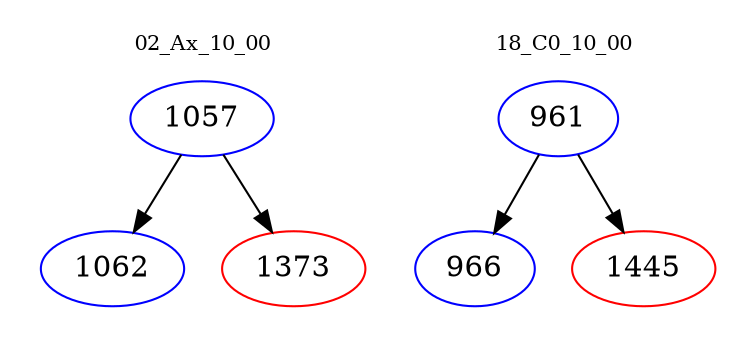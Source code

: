 digraph{
subgraph cluster_0 {
color = white
label = "02_Ax_10_00";
fontsize=10;
T0_1057 [label="1057", color="blue"]
T0_1057 -> T0_1062 [color="black"]
T0_1062 [label="1062", color="blue"]
T0_1057 -> T0_1373 [color="black"]
T0_1373 [label="1373", color="red"]
}
subgraph cluster_1 {
color = white
label = "18_C0_10_00";
fontsize=10;
T1_961 [label="961", color="blue"]
T1_961 -> T1_966 [color="black"]
T1_966 [label="966", color="blue"]
T1_961 -> T1_1445 [color="black"]
T1_1445 [label="1445", color="red"]
}
}
